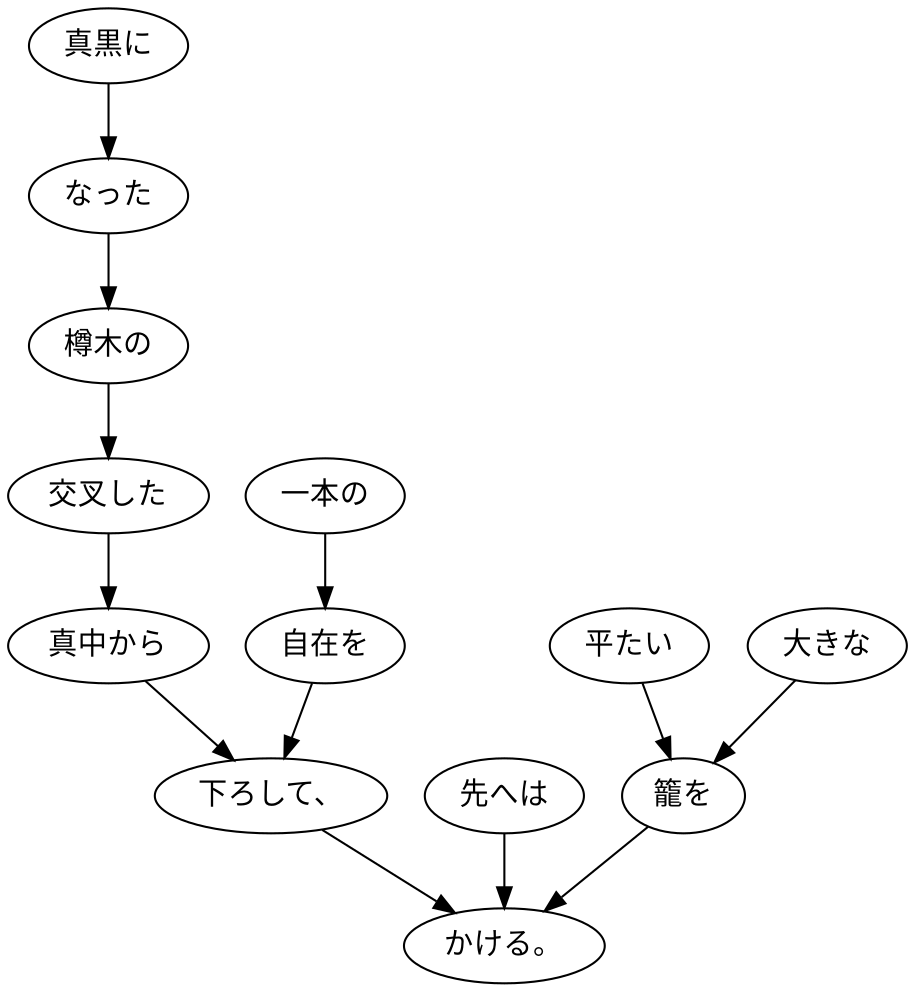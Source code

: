 digraph graph3229 {
	node0 [label="真黒に"];
	node1 [label="なった"];
	node2 [label="樽木の"];
	node3 [label="交叉した"];
	node4 [label="真中から"];
	node5 [label="一本の"];
	node6 [label="自在を"];
	node7 [label="下ろして、"];
	node8 [label="先へは"];
	node9 [label="平たい"];
	node10 [label="大きな"];
	node11 [label="籠を"];
	node12 [label="かける。"];
	node0 -> node1;
	node1 -> node2;
	node2 -> node3;
	node3 -> node4;
	node4 -> node7;
	node5 -> node6;
	node6 -> node7;
	node7 -> node12;
	node8 -> node12;
	node9 -> node11;
	node10 -> node11;
	node11 -> node12;
}
